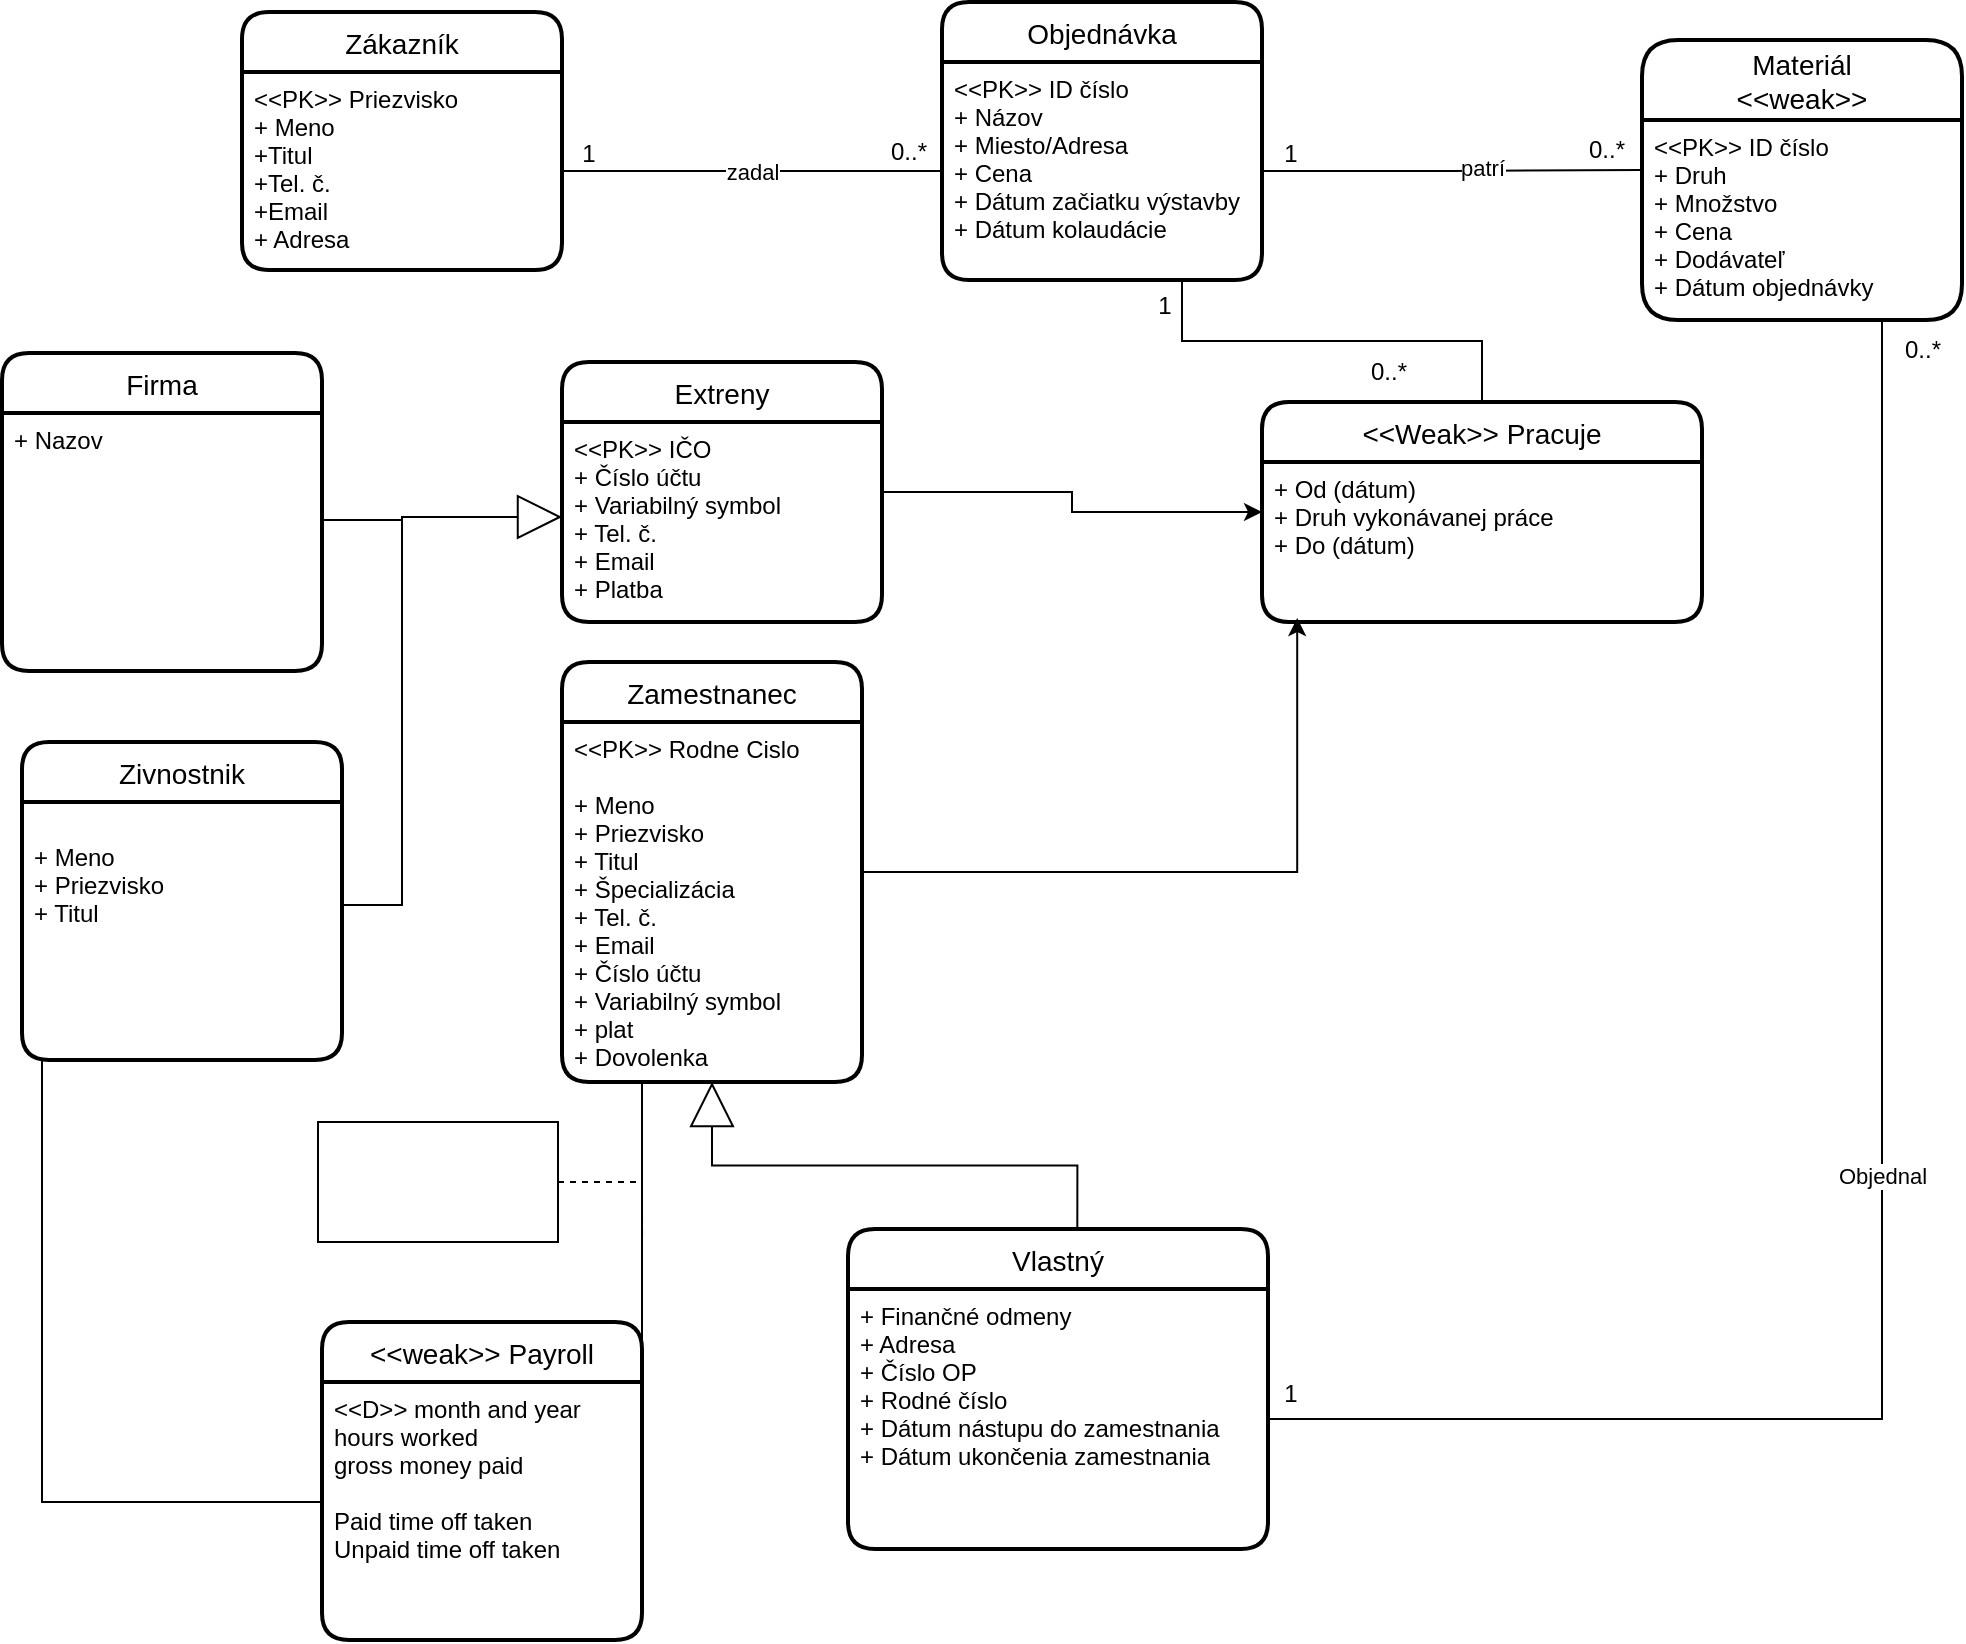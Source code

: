 <mxfile version="20.7.3" type="device"><diagram id="R2lEEEUBdFMjLlhIrx00" name="Page-1"><mxGraphModel dx="2089" dy="523" grid="1" gridSize="10" guides="1" tooltips="1" connect="1" arrows="1" fold="1" page="1" pageScale="1" pageWidth="1100" pageHeight="850" math="0" shadow="0" extFonts="Permanent Marker^https://fonts.googleapis.com/css?family=Permanent+Marker"><root><mxCell id="0"/><mxCell id="1" parent="0"/><mxCell id="WbRXhTfq1AzP6aYUdEvd-15" value="Zákazník" style="swimlane;childLayout=stackLayout;horizontal=1;startSize=30;horizontalStack=0;rounded=1;fontSize=14;fontStyle=0;strokeWidth=2;resizeParent=0;resizeLast=1;shadow=0;dashed=0;align=center;" parent="1" vertex="1"><mxGeometry x="120" y="55" width="160" height="129" as="geometry"/></mxCell><mxCell id="WbRXhTfq1AzP6aYUdEvd-16" value="&lt;&lt;PK&gt;&gt; Priezvisko&#xA;+ Meno&#xA;+Titul&#xA;+Tel. č.&#xA;+Email&#xA;+ Adresa" style="align=left;strokeColor=none;fillColor=none;spacingLeft=4;fontSize=12;verticalAlign=top;resizable=0;rotatable=0;part=1;" parent="WbRXhTfq1AzP6aYUdEvd-15" vertex="1"><mxGeometry y="30" width="160" height="99" as="geometry"/></mxCell><mxCell id="WbRXhTfq1AzP6aYUdEvd-19" value="Objednávka" style="swimlane;childLayout=stackLayout;horizontal=1;startSize=30;horizontalStack=0;rounded=1;fontSize=14;fontStyle=0;strokeWidth=2;resizeParent=0;resizeLast=1;shadow=0;dashed=0;align=center;" parent="1" vertex="1"><mxGeometry x="470" y="50" width="160" height="139" as="geometry"/></mxCell><mxCell id="WbRXhTfq1AzP6aYUdEvd-20" value="&lt;&lt;PK&gt;&gt; ID číslo&#xA;+ Názov&#xA;+ Miesto/Adresa&#xA;+ Cena&#xA;+ Dátum začiatku výstavby&#xA;+ Dátum kolaudácie" style="align=left;strokeColor=none;fillColor=none;spacingLeft=4;fontSize=12;verticalAlign=top;resizable=0;rotatable=0;part=1;" parent="WbRXhTfq1AzP6aYUdEvd-19" vertex="1"><mxGeometry y="30" width="160" height="109" as="geometry"/></mxCell><mxCell id="WbRXhTfq1AzP6aYUdEvd-22" value="Materiál&#xA;&lt;&lt;weak&gt;&gt;" style="swimlane;childLayout=stackLayout;horizontal=1;startSize=40;horizontalStack=0;rounded=1;fontSize=14;fontStyle=0;strokeWidth=2;resizeParent=0;resizeLast=1;shadow=0;dashed=0;align=center;" parent="1" vertex="1"><mxGeometry x="820" y="69" width="160" height="140" as="geometry"/></mxCell><mxCell id="WbRXhTfq1AzP6aYUdEvd-23" value="&lt;&lt;PK&gt;&gt; ID číslo&#xA;+ Druh&#xA;+ Množstvo&#xA;+ Cena&#xA;+ Dodávateľ&#xA;+ Dátum objednávky" style="align=left;strokeColor=none;fillColor=none;spacingLeft=4;fontSize=12;verticalAlign=top;resizable=0;rotatable=0;part=1;" parent="WbRXhTfq1AzP6aYUdEvd-22" vertex="1"><mxGeometry y="40" width="160" height="100" as="geometry"/></mxCell><mxCell id="sjg6NtN6jocQQNS1QN74-60" style="edgeStyle=orthogonalEdgeStyle;rounded=0;orthogonalLoop=1;jettySize=auto;html=1;entryX=0;entryY=0.5;entryDx=0;entryDy=0;" edge="1" parent="1" source="WbRXhTfq1AzP6aYUdEvd-31" target="WbRXhTfq1AzP6aYUdEvd-56"><mxGeometry relative="1" as="geometry"/></mxCell><mxCell id="WbRXhTfq1AzP6aYUdEvd-31" value="Extreny" style="swimlane;childLayout=stackLayout;horizontal=1;startSize=30;horizontalStack=0;rounded=1;fontSize=14;fontStyle=0;strokeWidth=2;resizeParent=0;resizeLast=1;shadow=0;dashed=0;align=center;" parent="1" vertex="1"><mxGeometry x="280" y="230" width="160" height="130" as="geometry"/></mxCell><mxCell id="WbRXhTfq1AzP6aYUdEvd-32" value="&lt;&lt;PK&gt;&gt; IČO&#xA;+ Číslo účtu&#xA;+ Variabilný symbol&#xA;+ Tel. č.&#xA;+ Email&#xA;+ Platba&#xA;" style="align=left;strokeColor=none;fillColor=none;spacingLeft=4;fontSize=12;verticalAlign=top;resizable=0;rotatable=0;part=1;" parent="WbRXhTfq1AzP6aYUdEvd-31" vertex="1"><mxGeometry y="30" width="160" height="100" as="geometry"/></mxCell><mxCell id="sjg6NtN6jocQQNS1QN74-61" style="edgeStyle=orthogonalEdgeStyle;rounded=0;orthogonalLoop=1;jettySize=auto;html=1;entryX=0.08;entryY=0.975;entryDx=0;entryDy=0;entryPerimeter=0;" edge="1" parent="1" source="WbRXhTfq1AzP6aYUdEvd-33" target="WbRXhTfq1AzP6aYUdEvd-57"><mxGeometry relative="1" as="geometry"/></mxCell><mxCell id="WbRXhTfq1AzP6aYUdEvd-33" value="Zamestnanec" style="swimlane;childLayout=stackLayout;horizontal=1;startSize=30;horizontalStack=0;rounded=1;fontSize=14;fontStyle=0;strokeWidth=2;resizeParent=0;resizeLast=1;shadow=0;dashed=0;align=center;" parent="1" vertex="1"><mxGeometry x="280" y="380" width="150" height="210" as="geometry"/></mxCell><mxCell id="WbRXhTfq1AzP6aYUdEvd-34" value="&lt;&lt;PK&gt;&gt; Rodne Cislo&#xA;&#xA;+ Meno&#xA;+ Priezvisko&#xA;+ Titul&#xA;+ Špecializácia&#xA;+ Tel. č.&#xA;+ Email&#xA;+ Číslo účtu&#xA;+ Variabilný symbol&#xA;+ plat&#xA;+ Dovolenka&#xA;&#xA;" style="align=left;strokeColor=none;fillColor=none;spacingLeft=4;fontSize=12;verticalAlign=top;resizable=0;rotatable=0;part=1;" parent="WbRXhTfq1AzP6aYUdEvd-33" vertex="1"><mxGeometry y="30" width="150" height="180" as="geometry"/></mxCell><mxCell id="WbRXhTfq1AzP6aYUdEvd-35" value="Vlastný" style="swimlane;childLayout=stackLayout;horizontal=1;startSize=30;horizontalStack=0;rounded=1;fontSize=14;fontStyle=0;strokeWidth=2;resizeParent=0;resizeLast=1;shadow=0;dashed=0;align=center;" parent="1" vertex="1"><mxGeometry x="423" y="663.5" width="210" height="160" as="geometry"/></mxCell><mxCell id="WbRXhTfq1AzP6aYUdEvd-36" value="+ Finančné odmeny&#xA;+ Adresa&#xA;+ Číslo OP&#xA;+ Rodné číslo&#xA;+ Dátum nástupu do zamestnania&#xA;+ Dátum ukončenia zamestnania" style="align=left;strokeColor=none;fillColor=none;spacingLeft=4;fontSize=12;verticalAlign=top;resizable=0;rotatable=0;part=1;" parent="WbRXhTfq1AzP6aYUdEvd-35" vertex="1"><mxGeometry y="30" width="210" height="130" as="geometry"/></mxCell><mxCell id="WbRXhTfq1AzP6aYUdEvd-52" value="Objednal" style="edgeStyle=orthogonalEdgeStyle;rounded=0;orthogonalLoop=1;jettySize=auto;html=1;entryX=0.75;entryY=1;entryDx=0;entryDy=0;strokeColor=default;endArrow=none;endFill=0;" parent="1" source="WbRXhTfq1AzP6aYUdEvd-36" target="WbRXhTfq1AzP6aYUdEvd-23" edge="1"><mxGeometry relative="1" as="geometry"/></mxCell><mxCell id="WbRXhTfq1AzP6aYUdEvd-53" value="zadal" style="edgeStyle=orthogonalEdgeStyle;rounded=0;orthogonalLoop=1;jettySize=auto;html=1;entryX=0;entryY=0.5;entryDx=0;entryDy=0;strokeColor=default;endArrow=none;endFill=0;" parent="1" source="WbRXhTfq1AzP6aYUdEvd-16" target="WbRXhTfq1AzP6aYUdEvd-20" edge="1"><mxGeometry relative="1" as="geometry"/></mxCell><mxCell id="WbRXhTfq1AzP6aYUdEvd-54" style="edgeStyle=orthogonalEdgeStyle;rounded=0;orthogonalLoop=1;jettySize=auto;html=1;exitX=1;exitY=0.5;exitDx=0;exitDy=0;entryX=0;entryY=0.25;entryDx=0;entryDy=0;strokeColor=default;endArrow=none;endFill=0;" parent="1" source="WbRXhTfq1AzP6aYUdEvd-20" target="WbRXhTfq1AzP6aYUdEvd-23" edge="1"><mxGeometry relative="1" as="geometry"/></mxCell><mxCell id="WbRXhTfq1AzP6aYUdEvd-55" value="patrí" style="edgeLabel;html=1;align=center;verticalAlign=middle;resizable=0;points=[];" parent="WbRXhTfq1AzP6aYUdEvd-54" vertex="1" connectable="0"><mxGeometry x="0.16" y="1" relative="1" as="geometry"><mxPoint as="offset"/></mxGeometry></mxCell><mxCell id="WbRXhTfq1AzP6aYUdEvd-59" style="edgeStyle=orthogonalEdgeStyle;rounded=0;orthogonalLoop=1;jettySize=auto;html=1;exitX=0.5;exitY=0;exitDx=0;exitDy=0;entryX=0.75;entryY=1;entryDx=0;entryDy=0;strokeColor=default;endArrow=none;endFill=0;" parent="1" source="WbRXhTfq1AzP6aYUdEvd-56" target="WbRXhTfq1AzP6aYUdEvd-20" edge="1"><mxGeometry relative="1" as="geometry"/></mxCell><mxCell id="WbRXhTfq1AzP6aYUdEvd-56" value="&lt;&lt;Weak&gt;&gt; Pracuje" style="swimlane;childLayout=stackLayout;horizontal=1;startSize=30;horizontalStack=0;rounded=1;fontSize=14;fontStyle=0;strokeWidth=2;resizeParent=0;resizeLast=1;shadow=0;dashed=0;align=center;" parent="1" vertex="1"><mxGeometry x="630" y="250" width="220" height="110" as="geometry"/></mxCell><mxCell id="WbRXhTfq1AzP6aYUdEvd-57" value="+ Od (dátum)&#xA;+ Druh vykonávanej práce&#xA;+ Do (dátum)" style="align=left;strokeColor=none;fillColor=none;spacingLeft=4;fontSize=12;verticalAlign=top;resizable=0;rotatable=0;part=1;" parent="WbRXhTfq1AzP6aYUdEvd-56" vertex="1"><mxGeometry y="30" width="220" height="80" as="geometry"/></mxCell><mxCell id="WbRXhTfq1AzP6aYUdEvd-60" value="1" style="text;html=1;align=center;verticalAlign=middle;resizable=0;points=[];autosize=1;strokeColor=none;fillColor=none;" parent="1" vertex="1"><mxGeometry x="278" y="111" width="30" height="30" as="geometry"/></mxCell><mxCell id="WbRXhTfq1AzP6aYUdEvd-61" value="0..*" style="text;html=1;align=center;verticalAlign=middle;resizable=0;points=[];autosize=1;strokeColor=none;fillColor=none;" parent="1" vertex="1"><mxGeometry x="433" y="110" width="40" height="30" as="geometry"/></mxCell><mxCell id="WbRXhTfq1AzP6aYUdEvd-62" value="1" style="text;html=1;align=center;verticalAlign=middle;resizable=0;points=[];autosize=1;strokeColor=none;fillColor=none;" parent="1" vertex="1"><mxGeometry x="629" y="111" width="30" height="30" as="geometry"/></mxCell><mxCell id="WbRXhTfq1AzP6aYUdEvd-63" value="0..*" style="text;html=1;align=center;verticalAlign=middle;resizable=0;points=[];autosize=1;strokeColor=none;fillColor=none;" parent="1" vertex="1"><mxGeometry x="782" y="108.5" width="40" height="30" as="geometry"/></mxCell><mxCell id="WbRXhTfq1AzP6aYUdEvd-67" value="0..*" style="text;html=1;align=center;verticalAlign=middle;resizable=0;points=[];autosize=1;strokeColor=none;fillColor=none;" parent="1" vertex="1"><mxGeometry x="673" y="220" width="40" height="30" as="geometry"/></mxCell><mxCell id="WbRXhTfq1AzP6aYUdEvd-68" value="1" style="text;html=1;align=center;verticalAlign=middle;resizable=0;points=[];autosize=1;strokeColor=none;fillColor=none;" parent="1" vertex="1"><mxGeometry x="566" y="187" width="30" height="30" as="geometry"/></mxCell><mxCell id="WbRXhTfq1AzP6aYUdEvd-70" value="0..*" style="text;html=1;align=center;verticalAlign=middle;resizable=0;points=[];autosize=1;strokeColor=none;fillColor=none;" parent="1" vertex="1"><mxGeometry x="940" y="209" width="40" height="30" as="geometry"/></mxCell><mxCell id="WbRXhTfq1AzP6aYUdEvd-71" value="1" style="text;html=1;align=center;verticalAlign=middle;resizable=0;points=[];autosize=1;strokeColor=none;fillColor=none;" parent="1" vertex="1"><mxGeometry x="629" y="730.5" width="30" height="30" as="geometry"/></mxCell><mxCell id="sjg6NtN6jocQQNS1QN74-65" style="edgeStyle=orthogonalEdgeStyle;rounded=0;orthogonalLoop=1;jettySize=auto;html=1;endArrow=block;endFill=0;entryX=0.5;entryY=1;entryDx=0;entryDy=0;endSize=20;exitX=0.546;exitY=0.001;exitDx=0;exitDy=0;exitPerimeter=0;" edge="1" parent="1" source="WbRXhTfq1AzP6aYUdEvd-35" target="WbRXhTfq1AzP6aYUdEvd-34"><mxGeometry relative="1" as="geometry"><mxPoint x="530" y="660" as="sourcePoint"/><mxPoint x="355" y="585" as="targetPoint"/></mxGeometry></mxCell><mxCell id="sjg6NtN6jocQQNS1QN74-67" style="edgeStyle=orthogonalEdgeStyle;rounded=0;orthogonalLoop=1;jettySize=auto;html=1;entryX=0;entryY=0.25;entryDx=0;entryDy=0;endArrow=block;endFill=0;endSize=20;exitX=1;exitY=0.399;exitDx=0;exitDy=0;exitPerimeter=0;" edge="1" parent="1" source="sjg6NtN6jocQQNS1QN74-82"><mxGeometry relative="1" as="geometry"><mxPoint x="200" y="500" as="sourcePoint"/><mxPoint x="280" y="307.5" as="targetPoint"/><Array as="points"><mxPoint x="200" y="502"/><mxPoint x="200" y="308"/></Array></mxGeometry></mxCell><mxCell id="sjg6NtN6jocQQNS1QN74-68" value="Firma" style="swimlane;childLayout=stackLayout;horizontal=1;startSize=30;horizontalStack=0;rounded=1;fontSize=14;fontStyle=0;strokeWidth=2;resizeParent=0;resizeLast=1;shadow=0;dashed=0;align=center;" vertex="1" parent="1"><mxGeometry y="225.5" width="160" height="159" as="geometry"/></mxCell><mxCell id="sjg6NtN6jocQQNS1QN74-69" value="+ Nazov&#xA;" style="align=left;strokeColor=none;fillColor=none;spacingLeft=4;fontSize=12;verticalAlign=top;resizable=0;rotatable=0;part=1;" vertex="1" parent="sjg6NtN6jocQQNS1QN74-68"><mxGeometry y="30" width="160" height="129" as="geometry"/></mxCell><mxCell id="sjg6NtN6jocQQNS1QN74-81" value="Zivnostnik" style="swimlane;childLayout=stackLayout;horizontal=1;startSize=30;horizontalStack=0;rounded=1;fontSize=14;fontStyle=0;strokeWidth=2;resizeParent=0;resizeLast=1;shadow=0;dashed=0;align=center;" vertex="1" parent="1"><mxGeometry x="10" y="420" width="160" height="159" as="geometry"/></mxCell><mxCell id="sjg6NtN6jocQQNS1QN74-82" value="&#xA;+ Meno&#xA;+ Priezvisko&#xA;+ Titul" style="align=left;strokeColor=none;fillColor=none;spacingLeft=4;fontSize=12;verticalAlign=top;resizable=0;rotatable=0;part=1;" vertex="1" parent="sjg6NtN6jocQQNS1QN74-81"><mxGeometry y="30" width="160" height="129" as="geometry"/></mxCell><mxCell id="sjg6NtN6jocQQNS1QN74-108" value="" style="swimlane;childLayout=stackLayout;horizontal=1;startSize=30;horizontalStack=0;rounded=1;fontSize=14;fontStyle=0;strokeWidth=2;resizeParent=0;resizeLast=1;shadow=0;dashed=0;align=center;" vertex="1" parent="sjg6NtN6jocQQNS1QN74-81"><mxGeometry y="159" width="160" as="geometry"/></mxCell><mxCell id="sjg6NtN6jocQQNS1QN74-109" value="&#xA;&#xA;&#xA;&#xA; &#xA;" style="align=left;strokeColor=none;fillColor=none;spacingLeft=4;fontSize=12;verticalAlign=top;resizable=0;rotatable=0;part=1;" vertex="1" parent="sjg6NtN6jocQQNS1QN74-108"><mxGeometry width="160" as="geometry"/></mxCell><mxCell id="sjg6NtN6jocQQNS1QN74-83" value="&lt;&lt;weak&gt;&gt; Payroll" style="swimlane;childLayout=stackLayout;horizontal=1;startSize=30;horizontalStack=0;rounded=1;fontSize=14;fontStyle=0;strokeWidth=2;resizeParent=0;resizeLast=1;shadow=0;dashed=0;align=center;" vertex="1" parent="1"><mxGeometry x="160" y="710" width="160" height="159" as="geometry"/></mxCell><mxCell id="sjg6NtN6jocQQNS1QN74-84" value="&lt;&lt;D&gt;&gt; month and year&#xA;hours worked&#xA;gross money paid&#xA;&#xA;Paid time off taken&#xA;Unpaid time off taken&#xA;&#xA; &#xA;" style="align=left;strokeColor=none;fillColor=none;spacingLeft=4;fontSize=12;verticalAlign=top;resizable=0;rotatable=0;part=1;" vertex="1" parent="sjg6NtN6jocQQNS1QN74-83"><mxGeometry y="30" width="160" height="129" as="geometry"/></mxCell><mxCell id="sjg6NtN6jocQQNS1QN74-94" style="edgeStyle=orthogonalEdgeStyle;rounded=0;orthogonalLoop=1;jettySize=auto;html=1;entryX=1;entryY=0.5;entryDx=0;entryDy=0;endArrow=none;endFill=0;endSize=20;" edge="1" parent="1" source="WbRXhTfq1AzP6aYUdEvd-34" target="sjg6NtN6jocQQNS1QN74-84"><mxGeometry relative="1" as="geometry"><Array as="points"><mxPoint x="320" y="765"/></Array></mxGeometry></mxCell><mxCell id="sjg6NtN6jocQQNS1QN74-104" value="" style="endArrow=none;html=1;rounded=0;endSize=20;exitX=1.001;exitY=0.422;exitDx=0;exitDy=0;exitPerimeter=0;" edge="1" parent="1"><mxGeometry width="50" height="50" relative="1" as="geometry"><mxPoint x="160.16" y="308.938" as="sourcePoint"/><mxPoint x="200" y="309" as="targetPoint"/></mxGeometry></mxCell><mxCell id="sjg6NtN6jocQQNS1QN74-110" style="edgeStyle=orthogonalEdgeStyle;rounded=0;orthogonalLoop=1;jettySize=auto;html=1;endArrow=none;endFill=0;endSize=20;" edge="1" parent="1" target="sjg6NtN6jocQQNS1QN74-108"><mxGeometry relative="1" as="geometry"><mxPoint x="160" y="800" as="sourcePoint"/><Array as="points"><mxPoint x="20" y="800"/></Array></mxGeometry></mxCell><mxCell id="sjg6NtN6jocQQNS1QN74-113" style="edgeStyle=orthogonalEdgeStyle;rounded=0;orthogonalLoop=1;jettySize=auto;html=1;endArrow=none;endFill=0;endSize=20;dashed=1;" edge="1" parent="1" source="sjg6NtN6jocQQNS1QN74-111"><mxGeometry relative="1" as="geometry"><mxPoint x="320.034" y="670" as="targetPoint"/><Array as="points"><mxPoint x="320" y="640"/></Array></mxGeometry></mxCell><mxCell id="sjg6NtN6jocQQNS1QN74-111" value="" style="rounded=0;whiteSpace=wrap;html=1;" vertex="1" parent="1"><mxGeometry x="158" y="610" width="120" height="60" as="geometry"/></mxCell></root></mxGraphModel></diagram></mxfile>
